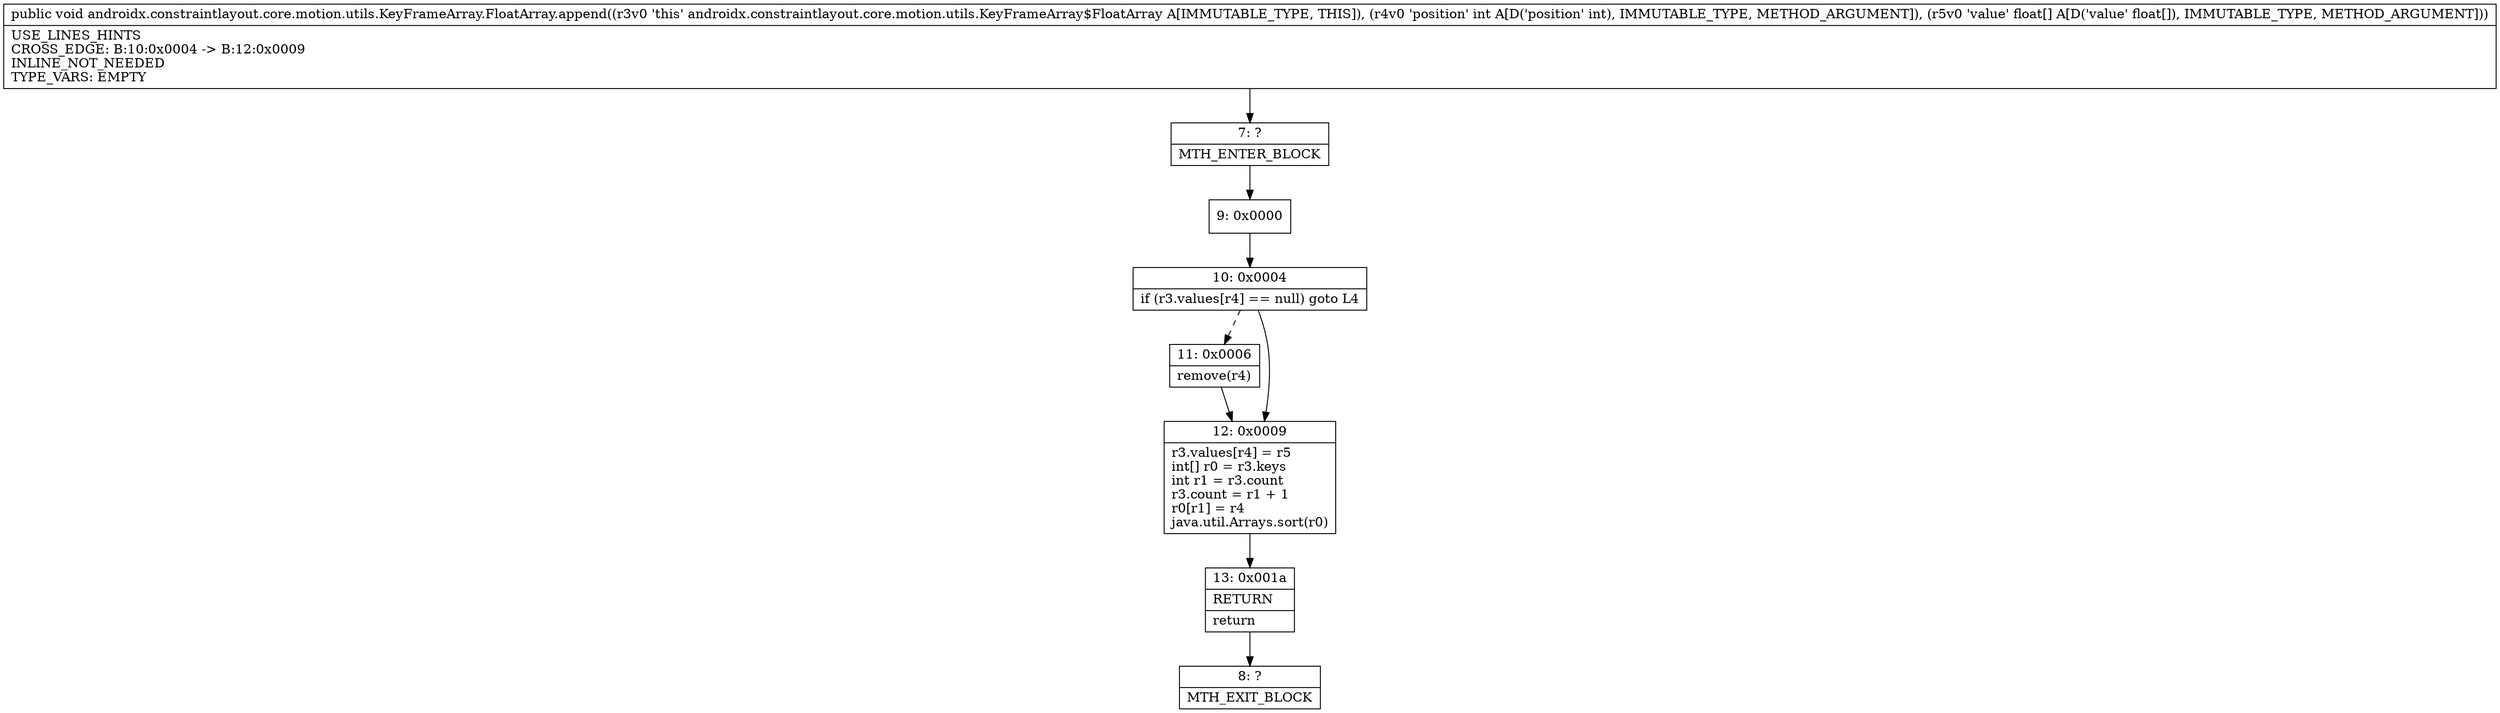 digraph "CFG forandroidx.constraintlayout.core.motion.utils.KeyFrameArray.FloatArray.append(I[F)V" {
Node_7 [shape=record,label="{7\:\ ?|MTH_ENTER_BLOCK\l}"];
Node_9 [shape=record,label="{9\:\ 0x0000}"];
Node_10 [shape=record,label="{10\:\ 0x0004|if (r3.values[r4] == null) goto L4\l}"];
Node_11 [shape=record,label="{11\:\ 0x0006|remove(r4)\l}"];
Node_12 [shape=record,label="{12\:\ 0x0009|r3.values[r4] = r5\lint[] r0 = r3.keys\lint r1 = r3.count\lr3.count = r1 + 1\lr0[r1] = r4\ljava.util.Arrays.sort(r0)\l}"];
Node_13 [shape=record,label="{13\:\ 0x001a|RETURN\l|return\l}"];
Node_8 [shape=record,label="{8\:\ ?|MTH_EXIT_BLOCK\l}"];
MethodNode[shape=record,label="{public void androidx.constraintlayout.core.motion.utils.KeyFrameArray.FloatArray.append((r3v0 'this' androidx.constraintlayout.core.motion.utils.KeyFrameArray$FloatArray A[IMMUTABLE_TYPE, THIS]), (r4v0 'position' int A[D('position' int), IMMUTABLE_TYPE, METHOD_ARGUMENT]), (r5v0 'value' float[] A[D('value' float[]), IMMUTABLE_TYPE, METHOD_ARGUMENT]))  | USE_LINES_HINTS\lCROSS_EDGE: B:10:0x0004 \-\> B:12:0x0009\lINLINE_NOT_NEEDED\lTYPE_VARS: EMPTY\l}"];
MethodNode -> Node_7;Node_7 -> Node_9;
Node_9 -> Node_10;
Node_10 -> Node_11[style=dashed];
Node_10 -> Node_12;
Node_11 -> Node_12;
Node_12 -> Node_13;
Node_13 -> Node_8;
}

